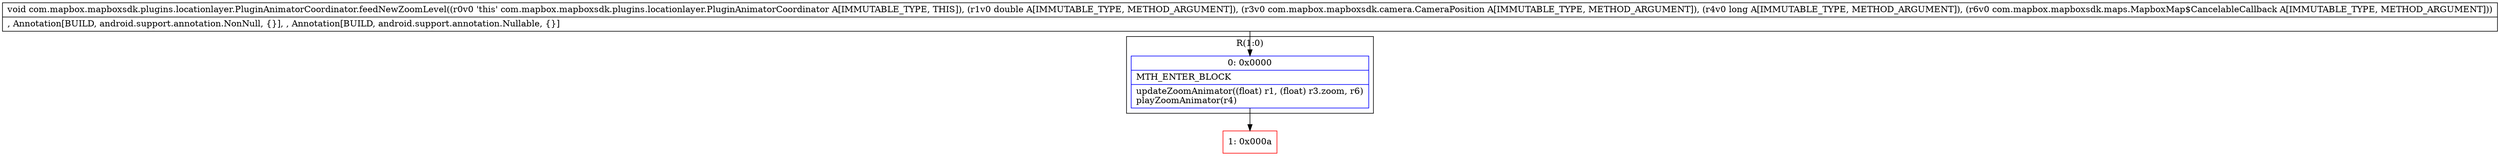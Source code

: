 digraph "CFG forcom.mapbox.mapboxsdk.plugins.locationlayer.PluginAnimatorCoordinator.feedNewZoomLevel(DLcom\/mapbox\/mapboxsdk\/camera\/CameraPosition;JLcom\/mapbox\/mapboxsdk\/maps\/MapboxMap$CancelableCallback;)V" {
subgraph cluster_Region_1624183295 {
label = "R(1:0)";
node [shape=record,color=blue];
Node_0 [shape=record,label="{0\:\ 0x0000|MTH_ENTER_BLOCK\l|updateZoomAnimator((float) r1, (float) r3.zoom, r6)\lplayZoomAnimator(r4)\l}"];
}
Node_1 [shape=record,color=red,label="{1\:\ 0x000a}"];
MethodNode[shape=record,label="{void com.mapbox.mapboxsdk.plugins.locationlayer.PluginAnimatorCoordinator.feedNewZoomLevel((r0v0 'this' com.mapbox.mapboxsdk.plugins.locationlayer.PluginAnimatorCoordinator A[IMMUTABLE_TYPE, THIS]), (r1v0 double A[IMMUTABLE_TYPE, METHOD_ARGUMENT]), (r3v0 com.mapbox.mapboxsdk.camera.CameraPosition A[IMMUTABLE_TYPE, METHOD_ARGUMENT]), (r4v0 long A[IMMUTABLE_TYPE, METHOD_ARGUMENT]), (r6v0 com.mapbox.mapboxsdk.maps.MapboxMap$CancelableCallback A[IMMUTABLE_TYPE, METHOD_ARGUMENT]))  | , Annotation[BUILD, android.support.annotation.NonNull, \{\}], , Annotation[BUILD, android.support.annotation.Nullable, \{\}]\l}"];
MethodNode -> Node_0;
Node_0 -> Node_1;
}

